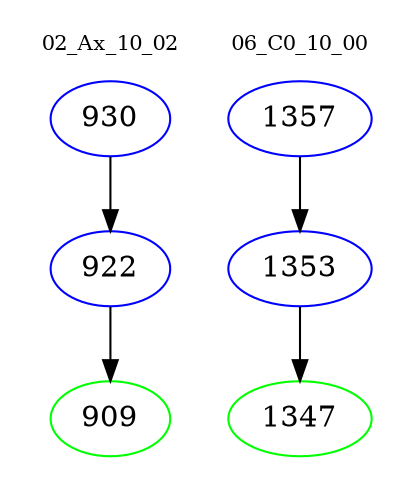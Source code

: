digraph{
subgraph cluster_0 {
color = white
label = "02_Ax_10_02";
fontsize=10;
T0_930 [label="930", color="blue"]
T0_930 -> T0_922 [color="black"]
T0_922 [label="922", color="blue"]
T0_922 -> T0_909 [color="black"]
T0_909 [label="909", color="green"]
}
subgraph cluster_1 {
color = white
label = "06_C0_10_00";
fontsize=10;
T1_1357 [label="1357", color="blue"]
T1_1357 -> T1_1353 [color="black"]
T1_1353 [label="1353", color="blue"]
T1_1353 -> T1_1347 [color="black"]
T1_1347 [label="1347", color="green"]
}
}
